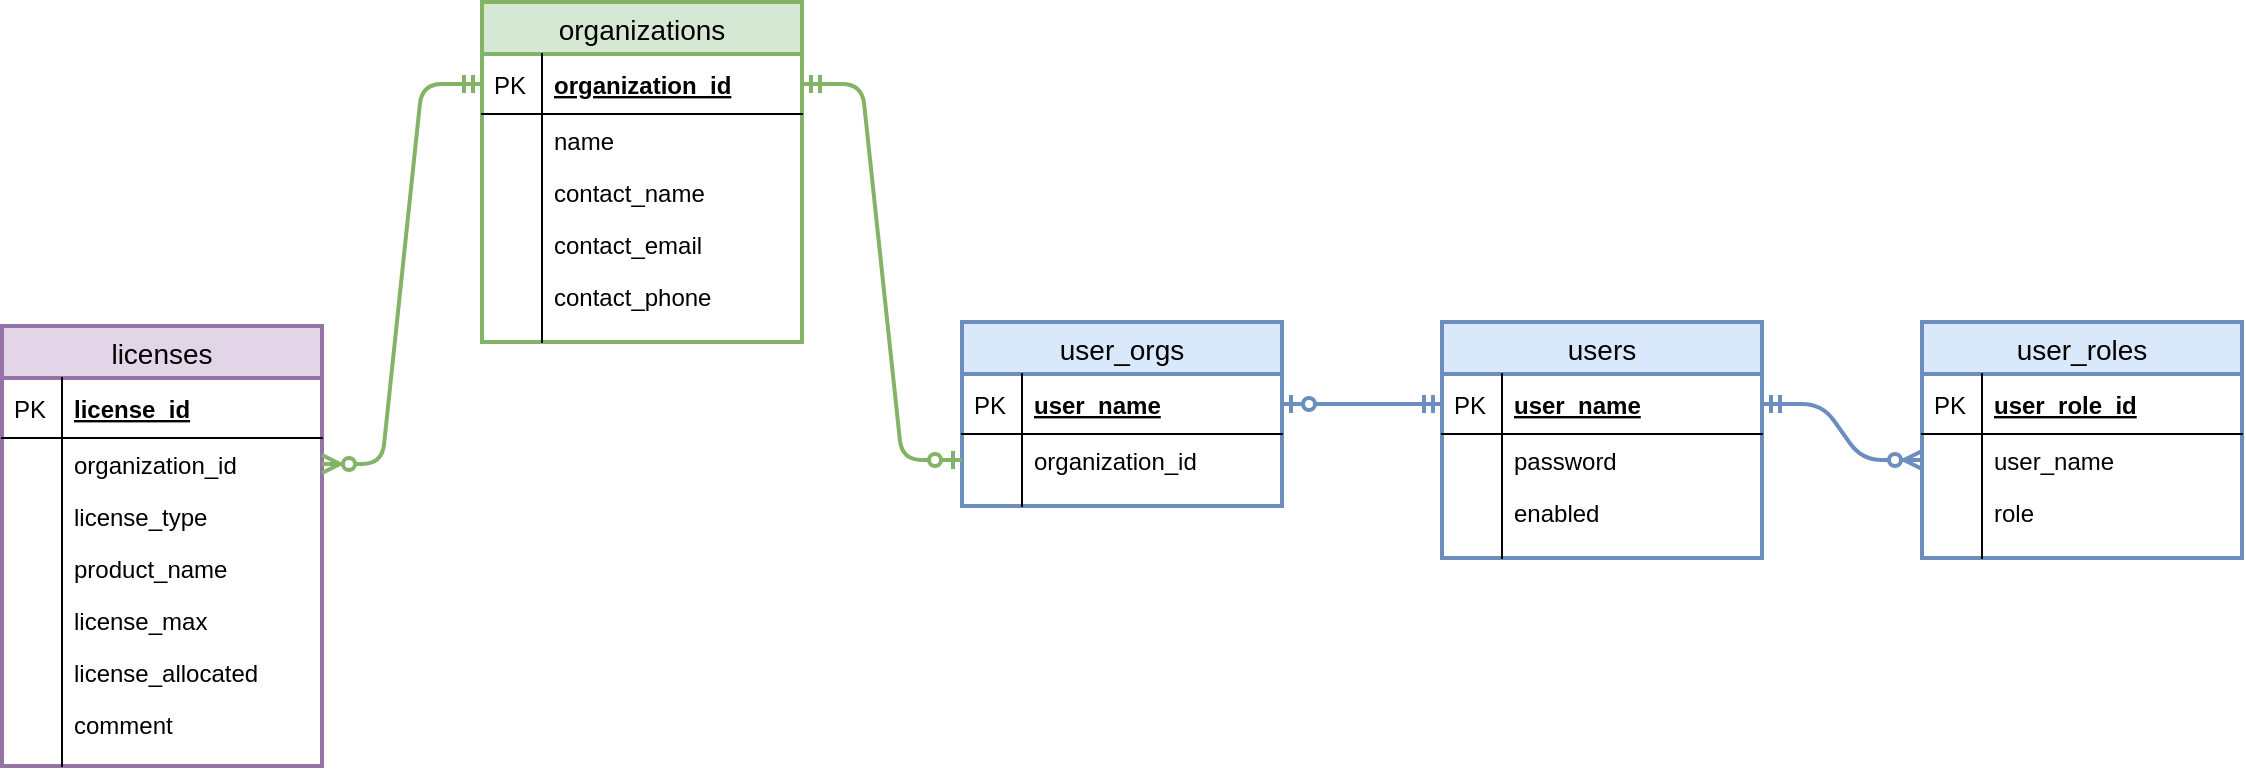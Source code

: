 <mxfile version="10.6.7" type="device"><diagram id="1T6N3lbQvXqPjHE-TZMF" name="Page-1"><mxGraphModel dx="1276" dy="712" grid="1" gridSize="10" guides="1" tooltips="1" connect="1" arrows="1" fold="1" page="1" pageScale="1" pageWidth="2000" pageHeight="2000" math="0" shadow="0"><root><mxCell id="0"/><mxCell id="1" parent="0"/><mxCell id="pQj3NNnXSw1oqHDxd2yt-1" value="organizations" style="swimlane;fontStyle=0;childLayout=stackLayout;horizontal=1;startSize=26;fillColor=#d5e8d4;horizontalStack=0;resizeParent=1;resizeParentMax=0;resizeLast=0;collapsible=1;marginBottom=0;swimlaneFillColor=#ffffff;align=center;fontSize=14;strokeColor=#82b366;strokeWidth=2;" vertex="1" parent="1"><mxGeometry x="480" y="160" width="160" height="170" as="geometry"/></mxCell><mxCell id="pQj3NNnXSw1oqHDxd2yt-2" value="organization_id" style="shape=partialRectangle;top=0;left=0;right=0;bottom=1;align=left;verticalAlign=middle;fillColor=none;spacingLeft=34;spacingRight=4;overflow=hidden;rotatable=0;points=[[0,0.5],[1,0.5]];portConstraint=eastwest;dropTarget=0;fontStyle=5;fontSize=12;" vertex="1" parent="pQj3NNnXSw1oqHDxd2yt-1"><mxGeometry y="26" width="160" height="30" as="geometry"/></mxCell><mxCell id="pQj3NNnXSw1oqHDxd2yt-3" value="PK" style="shape=partialRectangle;top=0;left=0;bottom=0;fillColor=none;align=left;verticalAlign=middle;spacingLeft=4;spacingRight=4;overflow=hidden;rotatable=0;points=[];portConstraint=eastwest;part=1;fontSize=12;" vertex="1" connectable="0" parent="pQj3NNnXSw1oqHDxd2yt-2"><mxGeometry width="30" height="30" as="geometry"/></mxCell><mxCell id="pQj3NNnXSw1oqHDxd2yt-4" value="name" style="shape=partialRectangle;top=0;left=0;right=0;bottom=0;align=left;verticalAlign=top;fillColor=none;spacingLeft=34;spacingRight=4;overflow=hidden;rotatable=0;points=[[0,0.5],[1,0.5]];portConstraint=eastwest;dropTarget=0;fontSize=12;" vertex="1" parent="pQj3NNnXSw1oqHDxd2yt-1"><mxGeometry y="56" width="160" height="26" as="geometry"/></mxCell><mxCell id="pQj3NNnXSw1oqHDxd2yt-5" value="" style="shape=partialRectangle;top=0;left=0;bottom=0;fillColor=none;align=left;verticalAlign=top;spacingLeft=4;spacingRight=4;overflow=hidden;rotatable=0;points=[];portConstraint=eastwest;part=1;fontSize=12;" vertex="1" connectable="0" parent="pQj3NNnXSw1oqHDxd2yt-4"><mxGeometry width="30" height="26" as="geometry"/></mxCell><mxCell id="pQj3NNnXSw1oqHDxd2yt-6" value="contact_name" style="shape=partialRectangle;top=0;left=0;right=0;bottom=0;align=left;verticalAlign=top;fillColor=none;spacingLeft=34;spacingRight=4;overflow=hidden;rotatable=0;points=[[0,0.5],[1,0.5]];portConstraint=eastwest;dropTarget=0;fontSize=12;" vertex="1" parent="pQj3NNnXSw1oqHDxd2yt-1"><mxGeometry y="82" width="160" height="26" as="geometry"/></mxCell><mxCell id="pQj3NNnXSw1oqHDxd2yt-7" value="" style="shape=partialRectangle;top=0;left=0;bottom=0;fillColor=none;align=left;verticalAlign=top;spacingLeft=4;spacingRight=4;overflow=hidden;rotatable=0;points=[];portConstraint=eastwest;part=1;fontSize=12;" vertex="1" connectable="0" parent="pQj3NNnXSw1oqHDxd2yt-6"><mxGeometry width="30" height="26" as="geometry"/></mxCell><mxCell id="pQj3NNnXSw1oqHDxd2yt-8" value="contact_email" style="shape=partialRectangle;top=0;left=0;right=0;bottom=0;align=left;verticalAlign=top;fillColor=none;spacingLeft=34;spacingRight=4;overflow=hidden;rotatable=0;points=[[0,0.5],[1,0.5]];portConstraint=eastwest;dropTarget=0;fontSize=12;" vertex="1" parent="pQj3NNnXSw1oqHDxd2yt-1"><mxGeometry y="108" width="160" height="26" as="geometry"/></mxCell><mxCell id="pQj3NNnXSw1oqHDxd2yt-9" value="" style="shape=partialRectangle;top=0;left=0;bottom=0;fillColor=none;align=left;verticalAlign=top;spacingLeft=4;spacingRight=4;overflow=hidden;rotatable=0;points=[];portConstraint=eastwest;part=1;fontSize=12;" vertex="1" connectable="0" parent="pQj3NNnXSw1oqHDxd2yt-8"><mxGeometry width="30" height="26" as="geometry"/></mxCell><mxCell id="pQj3NNnXSw1oqHDxd2yt-12" value="contact_phone" style="shape=partialRectangle;top=0;left=0;right=0;bottom=0;align=left;verticalAlign=top;fillColor=none;spacingLeft=34;spacingRight=4;overflow=hidden;rotatable=0;points=[[0,0.5],[1,0.5]];portConstraint=eastwest;dropTarget=0;fontSize=12;" vertex="1" parent="pQj3NNnXSw1oqHDxd2yt-1"><mxGeometry y="134" width="160" height="26" as="geometry"/></mxCell><mxCell id="pQj3NNnXSw1oqHDxd2yt-13" value="" style="shape=partialRectangle;top=0;left=0;bottom=0;fillColor=none;align=left;verticalAlign=top;spacingLeft=4;spacingRight=4;overflow=hidden;rotatable=0;points=[];portConstraint=eastwest;part=1;fontSize=12;" vertex="1" connectable="0" parent="pQj3NNnXSw1oqHDxd2yt-12"><mxGeometry width="30" height="26" as="geometry"/></mxCell><mxCell id="pQj3NNnXSw1oqHDxd2yt-10" value="" style="shape=partialRectangle;top=0;left=0;right=0;bottom=0;align=left;verticalAlign=top;fillColor=none;spacingLeft=34;spacingRight=4;overflow=hidden;rotatable=0;points=[[0,0.5],[1,0.5]];portConstraint=eastwest;dropTarget=0;fontSize=12;" vertex="1" parent="pQj3NNnXSw1oqHDxd2yt-1"><mxGeometry y="160" width="160" height="10" as="geometry"/></mxCell><mxCell id="pQj3NNnXSw1oqHDxd2yt-11" value="" style="shape=partialRectangle;top=0;left=0;bottom=0;fillColor=none;align=left;verticalAlign=top;spacingLeft=4;spacingRight=4;overflow=hidden;rotatable=0;points=[];portConstraint=eastwest;part=1;fontSize=12;" vertex="1" connectable="0" parent="pQj3NNnXSw1oqHDxd2yt-10"><mxGeometry width="30" height="10" as="geometry"/></mxCell><mxCell id="pQj3NNnXSw1oqHDxd2yt-16" value="user_orgs" style="swimlane;fontStyle=0;childLayout=stackLayout;horizontal=1;startSize=26;fillColor=#dae8fc;horizontalStack=0;resizeParent=1;resizeParentMax=0;resizeLast=0;collapsible=1;marginBottom=0;swimlaneFillColor=#ffffff;align=center;fontSize=14;strokeColor=#6c8ebf;strokeWidth=2;" vertex="1" parent="1"><mxGeometry x="720" y="320" width="160" height="92" as="geometry"/></mxCell><mxCell id="pQj3NNnXSw1oqHDxd2yt-17" value="user_name" style="shape=partialRectangle;top=0;left=0;right=0;bottom=1;align=left;verticalAlign=middle;fillColor=none;spacingLeft=34;spacingRight=4;overflow=hidden;rotatable=0;points=[[0,0.5],[1,0.5]];portConstraint=eastwest;dropTarget=0;fontStyle=5;fontSize=12;" vertex="1" parent="pQj3NNnXSw1oqHDxd2yt-16"><mxGeometry y="26" width="160" height="30" as="geometry"/></mxCell><mxCell id="pQj3NNnXSw1oqHDxd2yt-18" value="PK" style="shape=partialRectangle;top=0;left=0;bottom=0;fillColor=none;align=left;verticalAlign=middle;spacingLeft=4;spacingRight=4;overflow=hidden;rotatable=0;points=[];portConstraint=eastwest;part=1;fontSize=12;" vertex="1" connectable="0" parent="pQj3NNnXSw1oqHDxd2yt-17"><mxGeometry width="30" height="30" as="geometry"/></mxCell><mxCell id="pQj3NNnXSw1oqHDxd2yt-19" value="organization_id" style="shape=partialRectangle;top=0;left=0;right=0;bottom=0;align=left;verticalAlign=top;fillColor=none;spacingLeft=34;spacingRight=4;overflow=hidden;rotatable=0;points=[[0,0.5],[1,0.5]];portConstraint=eastwest;dropTarget=0;fontSize=12;" vertex="1" parent="pQj3NNnXSw1oqHDxd2yt-16"><mxGeometry y="56" width="160" height="26" as="geometry"/></mxCell><mxCell id="pQj3NNnXSw1oqHDxd2yt-20" value="" style="shape=partialRectangle;top=0;left=0;bottom=0;fillColor=none;align=left;verticalAlign=top;spacingLeft=4;spacingRight=4;overflow=hidden;rotatable=0;points=[];portConstraint=eastwest;part=1;fontSize=12;" vertex="1" connectable="0" parent="pQj3NNnXSw1oqHDxd2yt-19"><mxGeometry width="30" height="26" as="geometry"/></mxCell><mxCell id="pQj3NNnXSw1oqHDxd2yt-27" value="" style="shape=partialRectangle;top=0;left=0;right=0;bottom=0;align=left;verticalAlign=top;fillColor=none;spacingLeft=34;spacingRight=4;overflow=hidden;rotatable=0;points=[[0,0.5],[1,0.5]];portConstraint=eastwest;dropTarget=0;fontSize=12;" vertex="1" parent="pQj3NNnXSw1oqHDxd2yt-16"><mxGeometry y="82" width="160" height="10" as="geometry"/></mxCell><mxCell id="pQj3NNnXSw1oqHDxd2yt-28" value="" style="shape=partialRectangle;top=0;left=0;bottom=0;fillColor=none;align=left;verticalAlign=top;spacingLeft=4;spacingRight=4;overflow=hidden;rotatable=0;points=[];portConstraint=eastwest;part=1;fontSize=12;" vertex="1" connectable="0" parent="pQj3NNnXSw1oqHDxd2yt-27"><mxGeometry width="30" height="10" as="geometry"/></mxCell><mxCell id="pQj3NNnXSw1oqHDxd2yt-29" value="users" style="swimlane;fontStyle=0;childLayout=stackLayout;horizontal=1;startSize=26;fillColor=#dae8fc;horizontalStack=0;resizeParent=1;resizeParentMax=0;resizeLast=0;collapsible=1;marginBottom=0;swimlaneFillColor=#ffffff;align=center;fontSize=14;strokeColor=#6c8ebf;strokeWidth=2;" vertex="1" parent="1"><mxGeometry x="960" y="320" width="160" height="118" as="geometry"/></mxCell><mxCell id="pQj3NNnXSw1oqHDxd2yt-30" value="user_name" style="shape=partialRectangle;top=0;left=0;right=0;bottom=1;align=left;verticalAlign=middle;fillColor=none;spacingLeft=34;spacingRight=4;overflow=hidden;rotatable=0;points=[[0,0.5],[1,0.5]];portConstraint=eastwest;dropTarget=0;fontStyle=5;fontSize=12;" vertex="1" parent="pQj3NNnXSw1oqHDxd2yt-29"><mxGeometry y="26" width="160" height="30" as="geometry"/></mxCell><mxCell id="pQj3NNnXSw1oqHDxd2yt-31" value="PK" style="shape=partialRectangle;top=0;left=0;bottom=0;fillColor=none;align=left;verticalAlign=middle;spacingLeft=4;spacingRight=4;overflow=hidden;rotatable=0;points=[];portConstraint=eastwest;part=1;fontSize=12;" vertex="1" connectable="0" parent="pQj3NNnXSw1oqHDxd2yt-30"><mxGeometry width="30" height="30" as="geometry"/></mxCell><mxCell id="pQj3NNnXSw1oqHDxd2yt-32" value="password" style="shape=partialRectangle;top=0;left=0;right=0;bottom=0;align=left;verticalAlign=top;fillColor=none;spacingLeft=34;spacingRight=4;overflow=hidden;rotatable=0;points=[[0,0.5],[1,0.5]];portConstraint=eastwest;dropTarget=0;fontSize=12;" vertex="1" parent="pQj3NNnXSw1oqHDxd2yt-29"><mxGeometry y="56" width="160" height="26" as="geometry"/></mxCell><mxCell id="pQj3NNnXSw1oqHDxd2yt-33" value="" style="shape=partialRectangle;top=0;left=0;bottom=0;fillColor=none;align=left;verticalAlign=top;spacingLeft=4;spacingRight=4;overflow=hidden;rotatable=0;points=[];portConstraint=eastwest;part=1;fontSize=12;" vertex="1" connectable="0" parent="pQj3NNnXSw1oqHDxd2yt-32"><mxGeometry width="30" height="26" as="geometry"/></mxCell><mxCell id="pQj3NNnXSw1oqHDxd2yt-34" value="enabled" style="shape=partialRectangle;top=0;left=0;right=0;bottom=0;align=left;verticalAlign=top;fillColor=none;spacingLeft=34;spacingRight=4;overflow=hidden;rotatable=0;points=[[0,0.5],[1,0.5]];portConstraint=eastwest;dropTarget=0;fontSize=12;" vertex="1" parent="pQj3NNnXSw1oqHDxd2yt-29"><mxGeometry y="82" width="160" height="26" as="geometry"/></mxCell><mxCell id="pQj3NNnXSw1oqHDxd2yt-35" value="" style="shape=partialRectangle;top=0;left=0;bottom=0;fillColor=none;align=left;verticalAlign=top;spacingLeft=4;spacingRight=4;overflow=hidden;rotatable=0;points=[];portConstraint=eastwest;part=1;fontSize=12;" vertex="1" connectable="0" parent="pQj3NNnXSw1oqHDxd2yt-34"><mxGeometry width="30" height="26" as="geometry"/></mxCell><mxCell id="pQj3NNnXSw1oqHDxd2yt-40" value="" style="shape=partialRectangle;top=0;left=0;right=0;bottom=0;align=left;verticalAlign=top;fillColor=none;spacingLeft=34;spacingRight=4;overflow=hidden;rotatable=0;points=[[0,0.5],[1,0.5]];portConstraint=eastwest;dropTarget=0;fontSize=12;" vertex="1" parent="pQj3NNnXSw1oqHDxd2yt-29"><mxGeometry y="108" width="160" height="10" as="geometry"/></mxCell><mxCell id="pQj3NNnXSw1oqHDxd2yt-41" value="" style="shape=partialRectangle;top=0;left=0;bottom=0;fillColor=none;align=left;verticalAlign=top;spacingLeft=4;spacingRight=4;overflow=hidden;rotatable=0;points=[];portConstraint=eastwest;part=1;fontSize=12;" vertex="1" connectable="0" parent="pQj3NNnXSw1oqHDxd2yt-40"><mxGeometry width="30" height="10" as="geometry"/></mxCell><mxCell id="pQj3NNnXSw1oqHDxd2yt-42" value="user_roles" style="swimlane;fontStyle=0;childLayout=stackLayout;horizontal=1;startSize=26;fillColor=#dae8fc;horizontalStack=0;resizeParent=1;resizeParentMax=0;resizeLast=0;collapsible=1;marginBottom=0;swimlaneFillColor=#ffffff;align=center;fontSize=14;strokeColor=#6c8ebf;strokeWidth=2;" vertex="1" parent="1"><mxGeometry x="1200" y="320" width="160" height="118" as="geometry"/></mxCell><mxCell id="pQj3NNnXSw1oqHDxd2yt-43" value="user_role_id" style="shape=partialRectangle;top=0;left=0;right=0;bottom=1;align=left;verticalAlign=middle;fillColor=none;spacingLeft=34;spacingRight=4;overflow=hidden;rotatable=0;points=[[0,0.5],[1,0.5]];portConstraint=eastwest;dropTarget=0;fontStyle=5;fontSize=12;" vertex="1" parent="pQj3NNnXSw1oqHDxd2yt-42"><mxGeometry y="26" width="160" height="30" as="geometry"/></mxCell><mxCell id="pQj3NNnXSw1oqHDxd2yt-44" value="PK" style="shape=partialRectangle;top=0;left=0;bottom=0;fillColor=none;align=left;verticalAlign=middle;spacingLeft=4;spacingRight=4;overflow=hidden;rotatable=0;points=[];portConstraint=eastwest;part=1;fontSize=12;" vertex="1" connectable="0" parent="pQj3NNnXSw1oqHDxd2yt-43"><mxGeometry width="30" height="30" as="geometry"/></mxCell><mxCell id="pQj3NNnXSw1oqHDxd2yt-45" value="user_name" style="shape=partialRectangle;top=0;left=0;right=0;bottom=0;align=left;verticalAlign=top;fillColor=none;spacingLeft=34;spacingRight=4;overflow=hidden;rotatable=0;points=[[0,0.5],[1,0.5]];portConstraint=eastwest;dropTarget=0;fontSize=12;" vertex="1" parent="pQj3NNnXSw1oqHDxd2yt-42"><mxGeometry y="56" width="160" height="26" as="geometry"/></mxCell><mxCell id="pQj3NNnXSw1oqHDxd2yt-46" value="" style="shape=partialRectangle;top=0;left=0;bottom=0;fillColor=none;align=left;verticalAlign=top;spacingLeft=4;spacingRight=4;overflow=hidden;rotatable=0;points=[];portConstraint=eastwest;part=1;fontSize=12;" vertex="1" connectable="0" parent="pQj3NNnXSw1oqHDxd2yt-45"><mxGeometry width="30" height="26" as="geometry"/></mxCell><mxCell id="pQj3NNnXSw1oqHDxd2yt-47" value="role" style="shape=partialRectangle;top=0;left=0;right=0;bottom=0;align=left;verticalAlign=top;fillColor=none;spacingLeft=34;spacingRight=4;overflow=hidden;rotatable=0;points=[[0,0.5],[1,0.5]];portConstraint=eastwest;dropTarget=0;fontSize=12;" vertex="1" parent="pQj3NNnXSw1oqHDxd2yt-42"><mxGeometry y="82" width="160" height="26" as="geometry"/></mxCell><mxCell id="pQj3NNnXSw1oqHDxd2yt-48" value="" style="shape=partialRectangle;top=0;left=0;bottom=0;fillColor=none;align=left;verticalAlign=top;spacingLeft=4;spacingRight=4;overflow=hidden;rotatable=0;points=[];portConstraint=eastwest;part=1;fontSize=12;" vertex="1" connectable="0" parent="pQj3NNnXSw1oqHDxd2yt-47"><mxGeometry width="30" height="26" as="geometry"/></mxCell><mxCell id="pQj3NNnXSw1oqHDxd2yt-49" value="" style="shape=partialRectangle;top=0;left=0;right=0;bottom=0;align=left;verticalAlign=top;fillColor=none;spacingLeft=34;spacingRight=4;overflow=hidden;rotatable=0;points=[[0,0.5],[1,0.5]];portConstraint=eastwest;dropTarget=0;fontSize=12;" vertex="1" parent="pQj3NNnXSw1oqHDxd2yt-42"><mxGeometry y="108" width="160" height="10" as="geometry"/></mxCell><mxCell id="pQj3NNnXSw1oqHDxd2yt-50" value="" style="shape=partialRectangle;top=0;left=0;bottom=0;fillColor=none;align=left;verticalAlign=top;spacingLeft=4;spacingRight=4;overflow=hidden;rotatable=0;points=[];portConstraint=eastwest;part=1;fontSize=12;" vertex="1" connectable="0" parent="pQj3NNnXSw1oqHDxd2yt-49"><mxGeometry width="30" height="10" as="geometry"/></mxCell><mxCell id="pQj3NNnXSw1oqHDxd2yt-51" value="" style="edgeStyle=entityRelationEdgeStyle;fontSize=12;html=1;endArrow=ERzeroToOne;startArrow=ERmandOne;exitX=1;exitY=0.5;exitDx=0;exitDy=0;entryX=0;entryY=0.5;entryDx=0;entryDy=0;fillColor=#d5e8d4;strokeColor=#82b366;strokeWidth=2;" edge="1" parent="1" source="pQj3NNnXSw1oqHDxd2yt-2" target="pQj3NNnXSw1oqHDxd2yt-19"><mxGeometry width="100" height="100" relative="1" as="geometry"><mxPoint x="480" y="560" as="sourcePoint"/><mxPoint x="580" y="460" as="targetPoint"/></mxGeometry></mxCell><mxCell id="pQj3NNnXSw1oqHDxd2yt-52" value="" style="edgeStyle=entityRelationEdgeStyle;fontSize=12;html=1;endArrow=ERmandOne;startArrow=ERzeroToOne;startFill=1;endFill=0;entryX=0;entryY=0.5;entryDx=0;entryDy=0;exitX=1;exitY=0.5;exitDx=0;exitDy=0;fillColor=#dae8fc;strokeColor=#6c8ebf;strokeWidth=2;" edge="1" parent="1" source="pQj3NNnXSw1oqHDxd2yt-17" target="pQj3NNnXSw1oqHDxd2yt-30"><mxGeometry width="100" height="100" relative="1" as="geometry"><mxPoint x="680" y="490" as="sourcePoint"/><mxPoint x="810" y="540" as="targetPoint"/></mxGeometry></mxCell><mxCell id="pQj3NNnXSw1oqHDxd2yt-53" value="" style="edgeStyle=entityRelationEdgeStyle;fontSize=12;html=1;endArrow=ERzeroToMany;startArrow=ERmandOne;startFill=0;endFill=1;entryX=0;entryY=0.5;entryDx=0;entryDy=0;exitX=1;exitY=0.5;exitDx=0;exitDy=0;strokeWidth=2;fillColor=#dae8fc;strokeColor=#6c8ebf;" edge="1" parent="1" source="pQj3NNnXSw1oqHDxd2yt-30" target="pQj3NNnXSw1oqHDxd2yt-45"><mxGeometry width="100" height="100" relative="1" as="geometry"><mxPoint x="930" y="510" as="sourcePoint"/><mxPoint x="1010" y="510" as="targetPoint"/></mxGeometry></mxCell><mxCell id="pQj3NNnXSw1oqHDxd2yt-54" value="licenses" style="swimlane;fontStyle=0;childLayout=stackLayout;horizontal=1;startSize=26;fillColor=#e1d5e7;horizontalStack=0;resizeParent=1;resizeParentMax=0;resizeLast=0;collapsible=1;marginBottom=0;swimlaneFillColor=#ffffff;align=center;fontSize=14;strokeColor=#9673a6;strokeWidth=2;" vertex="1" parent="1"><mxGeometry x="240" y="322" width="160" height="220" as="geometry"/></mxCell><mxCell id="pQj3NNnXSw1oqHDxd2yt-55" value="license_id" style="shape=partialRectangle;top=0;left=0;right=0;bottom=1;align=left;verticalAlign=middle;fillColor=none;spacingLeft=34;spacingRight=4;overflow=hidden;rotatable=0;points=[[0,0.5],[1,0.5]];portConstraint=eastwest;dropTarget=0;fontStyle=5;fontSize=12;" vertex="1" parent="pQj3NNnXSw1oqHDxd2yt-54"><mxGeometry y="26" width="160" height="30" as="geometry"/></mxCell><mxCell id="pQj3NNnXSw1oqHDxd2yt-56" value="PK" style="shape=partialRectangle;top=0;left=0;bottom=0;fillColor=none;align=left;verticalAlign=middle;spacingLeft=4;spacingRight=4;overflow=hidden;rotatable=0;points=[];portConstraint=eastwest;part=1;fontSize=12;" vertex="1" connectable="0" parent="pQj3NNnXSw1oqHDxd2yt-55"><mxGeometry width="30" height="30" as="geometry"/></mxCell><mxCell id="pQj3NNnXSw1oqHDxd2yt-57" value="organization_id" style="shape=partialRectangle;top=0;left=0;right=0;bottom=0;align=left;verticalAlign=top;fillColor=none;spacingLeft=34;spacingRight=4;overflow=hidden;rotatable=0;points=[[0,0.5],[1,0.5]];portConstraint=eastwest;dropTarget=0;fontSize=12;" vertex="1" parent="pQj3NNnXSw1oqHDxd2yt-54"><mxGeometry y="56" width="160" height="26" as="geometry"/></mxCell><mxCell id="pQj3NNnXSw1oqHDxd2yt-58" value="" style="shape=partialRectangle;top=0;left=0;bottom=0;fillColor=none;align=left;verticalAlign=top;spacingLeft=4;spacingRight=4;overflow=hidden;rotatable=0;points=[];portConstraint=eastwest;part=1;fontSize=12;" vertex="1" connectable="0" parent="pQj3NNnXSw1oqHDxd2yt-57"><mxGeometry width="30" height="26" as="geometry"/></mxCell><mxCell id="pQj3NNnXSw1oqHDxd2yt-59" value="license_type" style="shape=partialRectangle;top=0;left=0;right=0;bottom=0;align=left;verticalAlign=top;fillColor=none;spacingLeft=34;spacingRight=4;overflow=hidden;rotatable=0;points=[[0,0.5],[1,0.5]];portConstraint=eastwest;dropTarget=0;fontSize=12;" vertex="1" parent="pQj3NNnXSw1oqHDxd2yt-54"><mxGeometry y="82" width="160" height="26" as="geometry"/></mxCell><mxCell id="pQj3NNnXSw1oqHDxd2yt-60" value="" style="shape=partialRectangle;top=0;left=0;bottom=0;fillColor=none;align=left;verticalAlign=top;spacingLeft=4;spacingRight=4;overflow=hidden;rotatable=0;points=[];portConstraint=eastwest;part=1;fontSize=12;" vertex="1" connectable="0" parent="pQj3NNnXSw1oqHDxd2yt-59"><mxGeometry width="30" height="26" as="geometry"/></mxCell><mxCell id="pQj3NNnXSw1oqHDxd2yt-61" value="product_name" style="shape=partialRectangle;top=0;left=0;right=0;bottom=0;align=left;verticalAlign=top;fillColor=none;spacingLeft=34;spacingRight=4;overflow=hidden;rotatable=0;points=[[0,0.5],[1,0.5]];portConstraint=eastwest;dropTarget=0;fontSize=12;" vertex="1" parent="pQj3NNnXSw1oqHDxd2yt-54"><mxGeometry y="108" width="160" height="26" as="geometry"/></mxCell><mxCell id="pQj3NNnXSw1oqHDxd2yt-62" value="" style="shape=partialRectangle;top=0;left=0;bottom=0;fillColor=none;align=left;verticalAlign=top;spacingLeft=4;spacingRight=4;overflow=hidden;rotatable=0;points=[];portConstraint=eastwest;part=1;fontSize=12;" vertex="1" connectable="0" parent="pQj3NNnXSw1oqHDxd2yt-61"><mxGeometry width="30" height="26" as="geometry"/></mxCell><mxCell id="pQj3NNnXSw1oqHDxd2yt-63" value="license_max" style="shape=partialRectangle;top=0;left=0;right=0;bottom=0;align=left;verticalAlign=top;fillColor=none;spacingLeft=34;spacingRight=4;overflow=hidden;rotatable=0;points=[[0,0.5],[1,0.5]];portConstraint=eastwest;dropTarget=0;fontSize=12;" vertex="1" parent="pQj3NNnXSw1oqHDxd2yt-54"><mxGeometry y="134" width="160" height="26" as="geometry"/></mxCell><mxCell id="pQj3NNnXSw1oqHDxd2yt-64" value="" style="shape=partialRectangle;top=0;left=0;bottom=0;fillColor=none;align=left;verticalAlign=top;spacingLeft=4;spacingRight=4;overflow=hidden;rotatable=0;points=[];portConstraint=eastwest;part=1;fontSize=12;" vertex="1" connectable="0" parent="pQj3NNnXSw1oqHDxd2yt-63"><mxGeometry width="30" height="26" as="geometry"/></mxCell><mxCell id="pQj3NNnXSw1oqHDxd2yt-67" value="license_allocated" style="shape=partialRectangle;top=0;left=0;right=0;bottom=0;align=left;verticalAlign=top;fillColor=none;spacingLeft=34;spacingRight=4;overflow=hidden;rotatable=0;points=[[0,0.5],[1,0.5]];portConstraint=eastwest;dropTarget=0;fontSize=12;" vertex="1" parent="pQj3NNnXSw1oqHDxd2yt-54"><mxGeometry y="160" width="160" height="26" as="geometry"/></mxCell><mxCell id="pQj3NNnXSw1oqHDxd2yt-68" value="" style="shape=partialRectangle;top=0;left=0;bottom=0;fillColor=none;align=left;verticalAlign=top;spacingLeft=4;spacingRight=4;overflow=hidden;rotatable=0;points=[];portConstraint=eastwest;part=1;fontSize=12;" vertex="1" connectable="0" parent="pQj3NNnXSw1oqHDxd2yt-67"><mxGeometry width="30" height="26" as="geometry"/></mxCell><mxCell id="pQj3NNnXSw1oqHDxd2yt-69" value="comment" style="shape=partialRectangle;top=0;left=0;right=0;bottom=0;align=left;verticalAlign=top;fillColor=none;spacingLeft=34;spacingRight=4;overflow=hidden;rotatable=0;points=[[0,0.5],[1,0.5]];portConstraint=eastwest;dropTarget=0;fontSize=12;" vertex="1" parent="pQj3NNnXSw1oqHDxd2yt-54"><mxGeometry y="186" width="160" height="26" as="geometry"/></mxCell><mxCell id="pQj3NNnXSw1oqHDxd2yt-70" value="" style="shape=partialRectangle;top=0;left=0;bottom=0;fillColor=none;align=left;verticalAlign=top;spacingLeft=4;spacingRight=4;overflow=hidden;rotatable=0;points=[];portConstraint=eastwest;part=1;fontSize=12;" vertex="1" connectable="0" parent="pQj3NNnXSw1oqHDxd2yt-69"><mxGeometry width="30" height="26" as="geometry"/></mxCell><mxCell id="pQj3NNnXSw1oqHDxd2yt-65" value="" style="shape=partialRectangle;top=0;left=0;right=0;bottom=0;align=left;verticalAlign=top;fillColor=none;spacingLeft=34;spacingRight=4;overflow=hidden;rotatable=0;points=[[0,0.5],[1,0.5]];portConstraint=eastwest;dropTarget=0;fontSize=12;" vertex="1" parent="pQj3NNnXSw1oqHDxd2yt-54"><mxGeometry y="212" width="160" height="8" as="geometry"/></mxCell><mxCell id="pQj3NNnXSw1oqHDxd2yt-66" value="" style="shape=partialRectangle;top=0;left=0;bottom=0;fillColor=none;align=left;verticalAlign=top;spacingLeft=4;spacingRight=4;overflow=hidden;rotatable=0;points=[];portConstraint=eastwest;part=1;fontSize=12;" vertex="1" connectable="0" parent="pQj3NNnXSw1oqHDxd2yt-65"><mxGeometry width="30" height="8" as="geometry"/></mxCell><mxCell id="pQj3NNnXSw1oqHDxd2yt-71" value="" style="edgeStyle=entityRelationEdgeStyle;fontSize=12;html=1;endArrow=ERmandOne;endFill=0;startArrow=ERzeroToMany;startFill=1;entryX=0;entryY=0.5;entryDx=0;entryDy=0;exitX=1;exitY=0.5;exitDx=0;exitDy=0;strokeWidth=2;fillColor=#d5e8d4;strokeColor=#82b366;" edge="1" parent="1" source="pQj3NNnXSw1oqHDxd2yt-57" target="pQj3NNnXSw1oqHDxd2yt-2"><mxGeometry width="100" height="100" relative="1" as="geometry"><mxPoint x="240" y="660" as="sourcePoint"/><mxPoint x="340" y="560" as="targetPoint"/></mxGeometry></mxCell></root></mxGraphModel></diagram></mxfile>